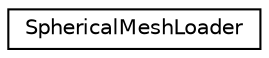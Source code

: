 digraph "Graphical Class Hierarchy"
{
 // LATEX_PDF_SIZE
  edge [fontname="Helvetica",fontsize="10",labelfontname="Helvetica",labelfontsize="10"];
  node [fontname="Helvetica",fontsize="10",shape=record];
  rankdir="LR";
  Node0 [label="SphericalMeshLoader",height=0.2,width=0.4,color="black", fillcolor="white", style="filled",URL="$class_spherical_mesh_loader.html",tooltip=" "];
}
